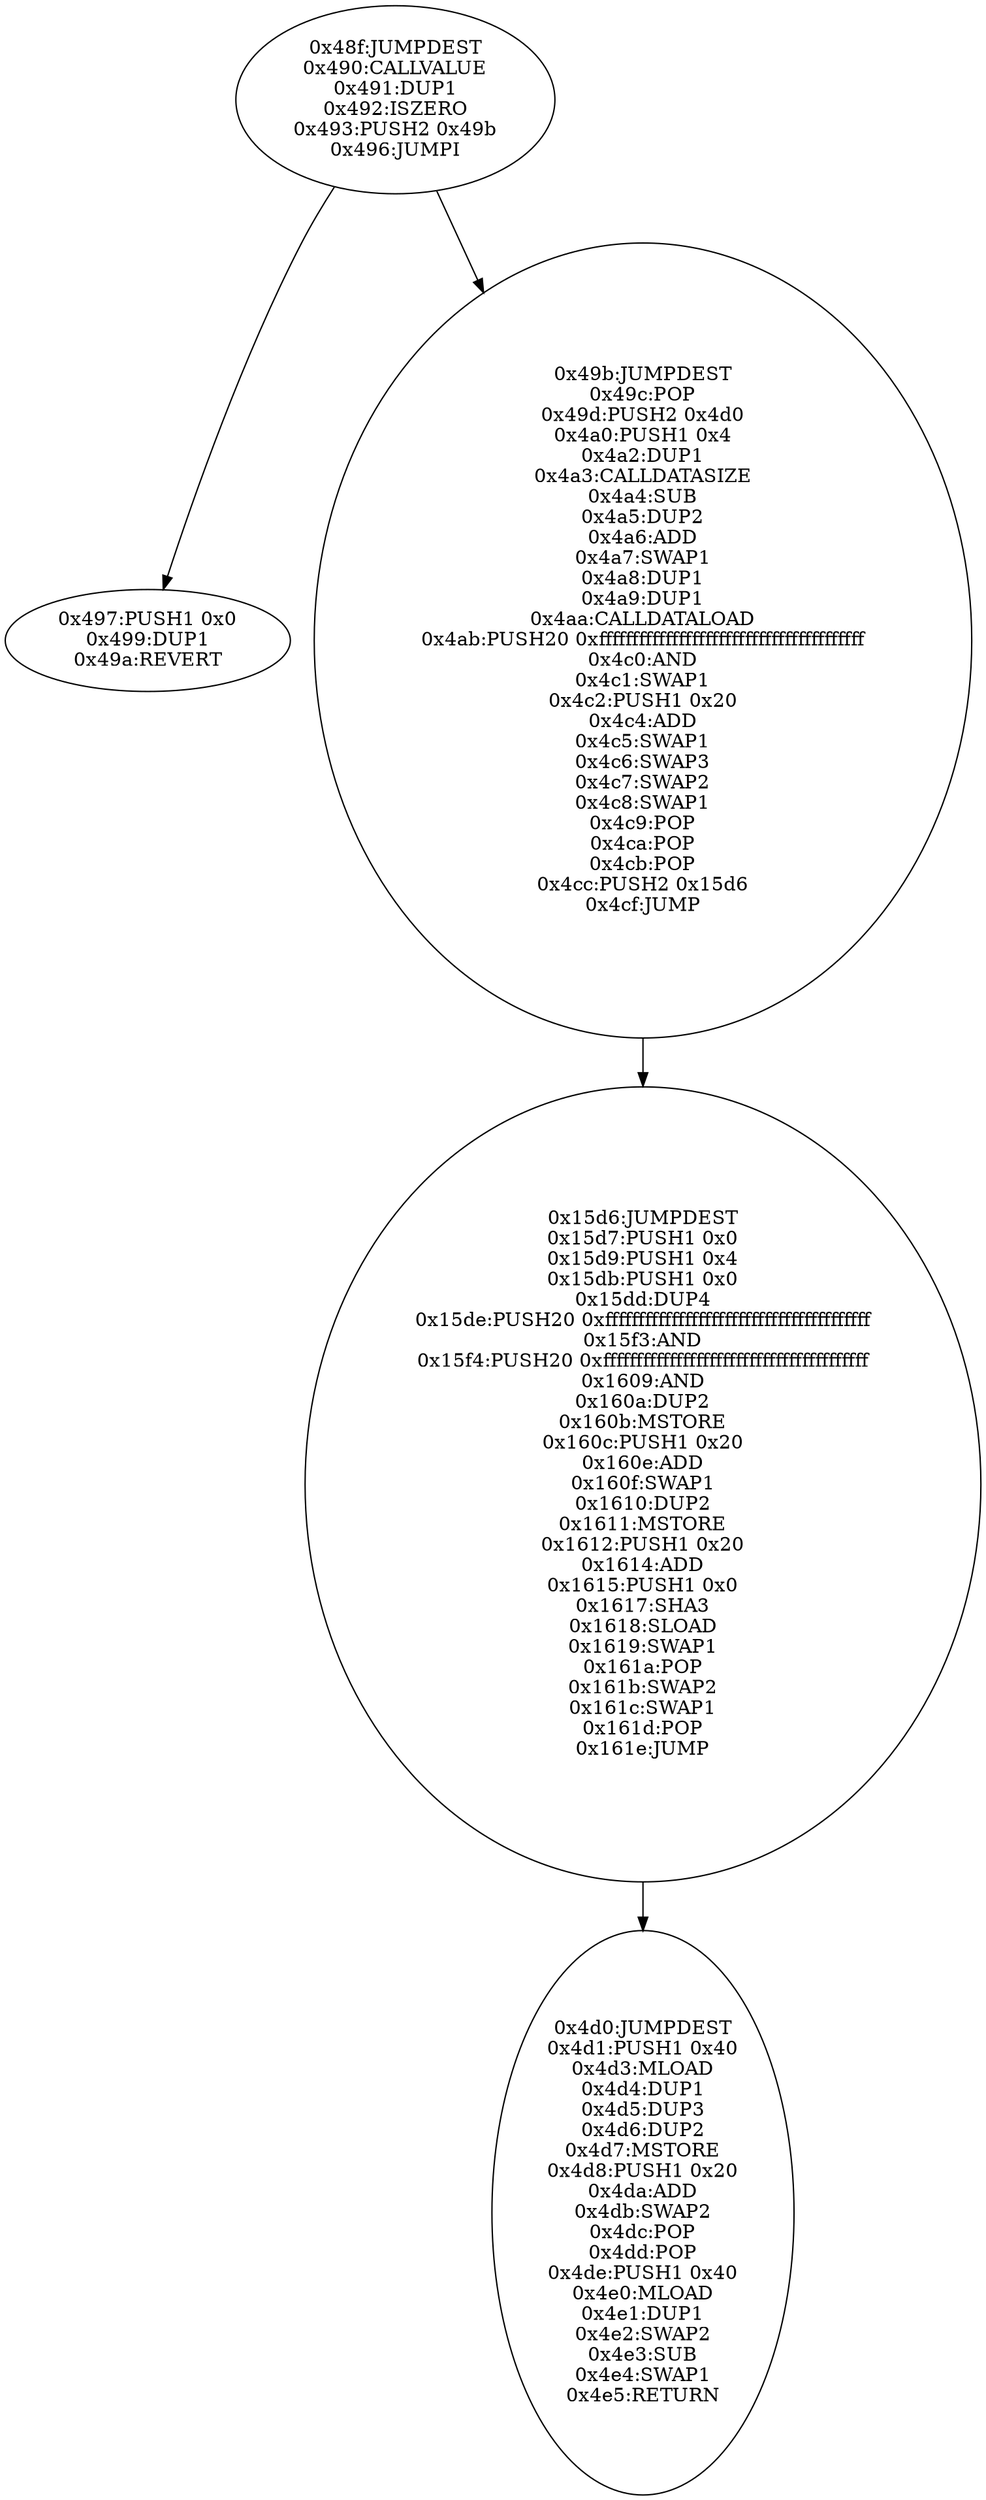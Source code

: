 digraph{
1167[label="0x48f:JUMPDEST
0x490:CALLVALUE
0x491:DUP1
0x492:ISZERO
0x493:PUSH2 0x49b
0x496:JUMPI"]
1167 -> 1175
1167 -> 1179
1175[label="0x497:PUSH1 0x0
0x499:DUP1
0x49a:REVERT"]
1179[label="0x49b:JUMPDEST
0x49c:POP
0x49d:PUSH2 0x4d0
0x4a0:PUSH1 0x4
0x4a2:DUP1
0x4a3:CALLDATASIZE
0x4a4:SUB
0x4a5:DUP2
0x4a6:ADD
0x4a7:SWAP1
0x4a8:DUP1
0x4a9:DUP1
0x4aa:CALLDATALOAD
0x4ab:PUSH20 0xffffffffffffffffffffffffffffffffffffffff
0x4c0:AND
0x4c1:SWAP1
0x4c2:PUSH1 0x20
0x4c4:ADD
0x4c5:SWAP1
0x4c6:SWAP3
0x4c7:SWAP2
0x4c8:SWAP1
0x4c9:POP
0x4ca:POP
0x4cb:POP
0x4cc:PUSH2 0x15d6
0x4cf:JUMP"]
1179 -> 5590
5590[label="0x15d6:JUMPDEST
0x15d7:PUSH1 0x0
0x15d9:PUSH1 0x4
0x15db:PUSH1 0x0
0x15dd:DUP4
0x15de:PUSH20 0xffffffffffffffffffffffffffffffffffffffff
0x15f3:AND
0x15f4:PUSH20 0xffffffffffffffffffffffffffffffffffffffff
0x1609:AND
0x160a:DUP2
0x160b:MSTORE
0x160c:PUSH1 0x20
0x160e:ADD
0x160f:SWAP1
0x1610:DUP2
0x1611:MSTORE
0x1612:PUSH1 0x20
0x1614:ADD
0x1615:PUSH1 0x0
0x1617:SHA3
0x1618:SLOAD
0x1619:SWAP1
0x161a:POP
0x161b:SWAP2
0x161c:SWAP1
0x161d:POP
0x161e:JUMP"]
5590 -> 1232
1232[label="0x4d0:JUMPDEST
0x4d1:PUSH1 0x40
0x4d3:MLOAD
0x4d4:DUP1
0x4d5:DUP3
0x4d6:DUP2
0x4d7:MSTORE
0x4d8:PUSH1 0x20
0x4da:ADD
0x4db:SWAP2
0x4dc:POP
0x4dd:POP
0x4de:PUSH1 0x40
0x4e0:MLOAD
0x4e1:DUP1
0x4e2:SWAP2
0x4e3:SUB
0x4e4:SWAP1
0x4e5:RETURN"]

}